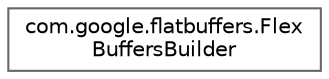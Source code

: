 digraph "Graphical Class Hierarchy"
{
 // LATEX_PDF_SIZE
  bgcolor="transparent";
  edge [fontname=Helvetica,fontsize=10,labelfontname=Helvetica,labelfontsize=10];
  node [fontname=Helvetica,fontsize=10,shape=box,height=0.2,width=0.4];
  rankdir="LR";
  Node0 [id="Node000000",label="com.google.flatbuffers.Flex\lBuffersBuilder",height=0.2,width=0.4,color="grey40", fillcolor="white", style="filled",URL="$classcom_1_1google_1_1flatbuffers_1_1FlexBuffersBuilder.html",tooltip=" "];
}
